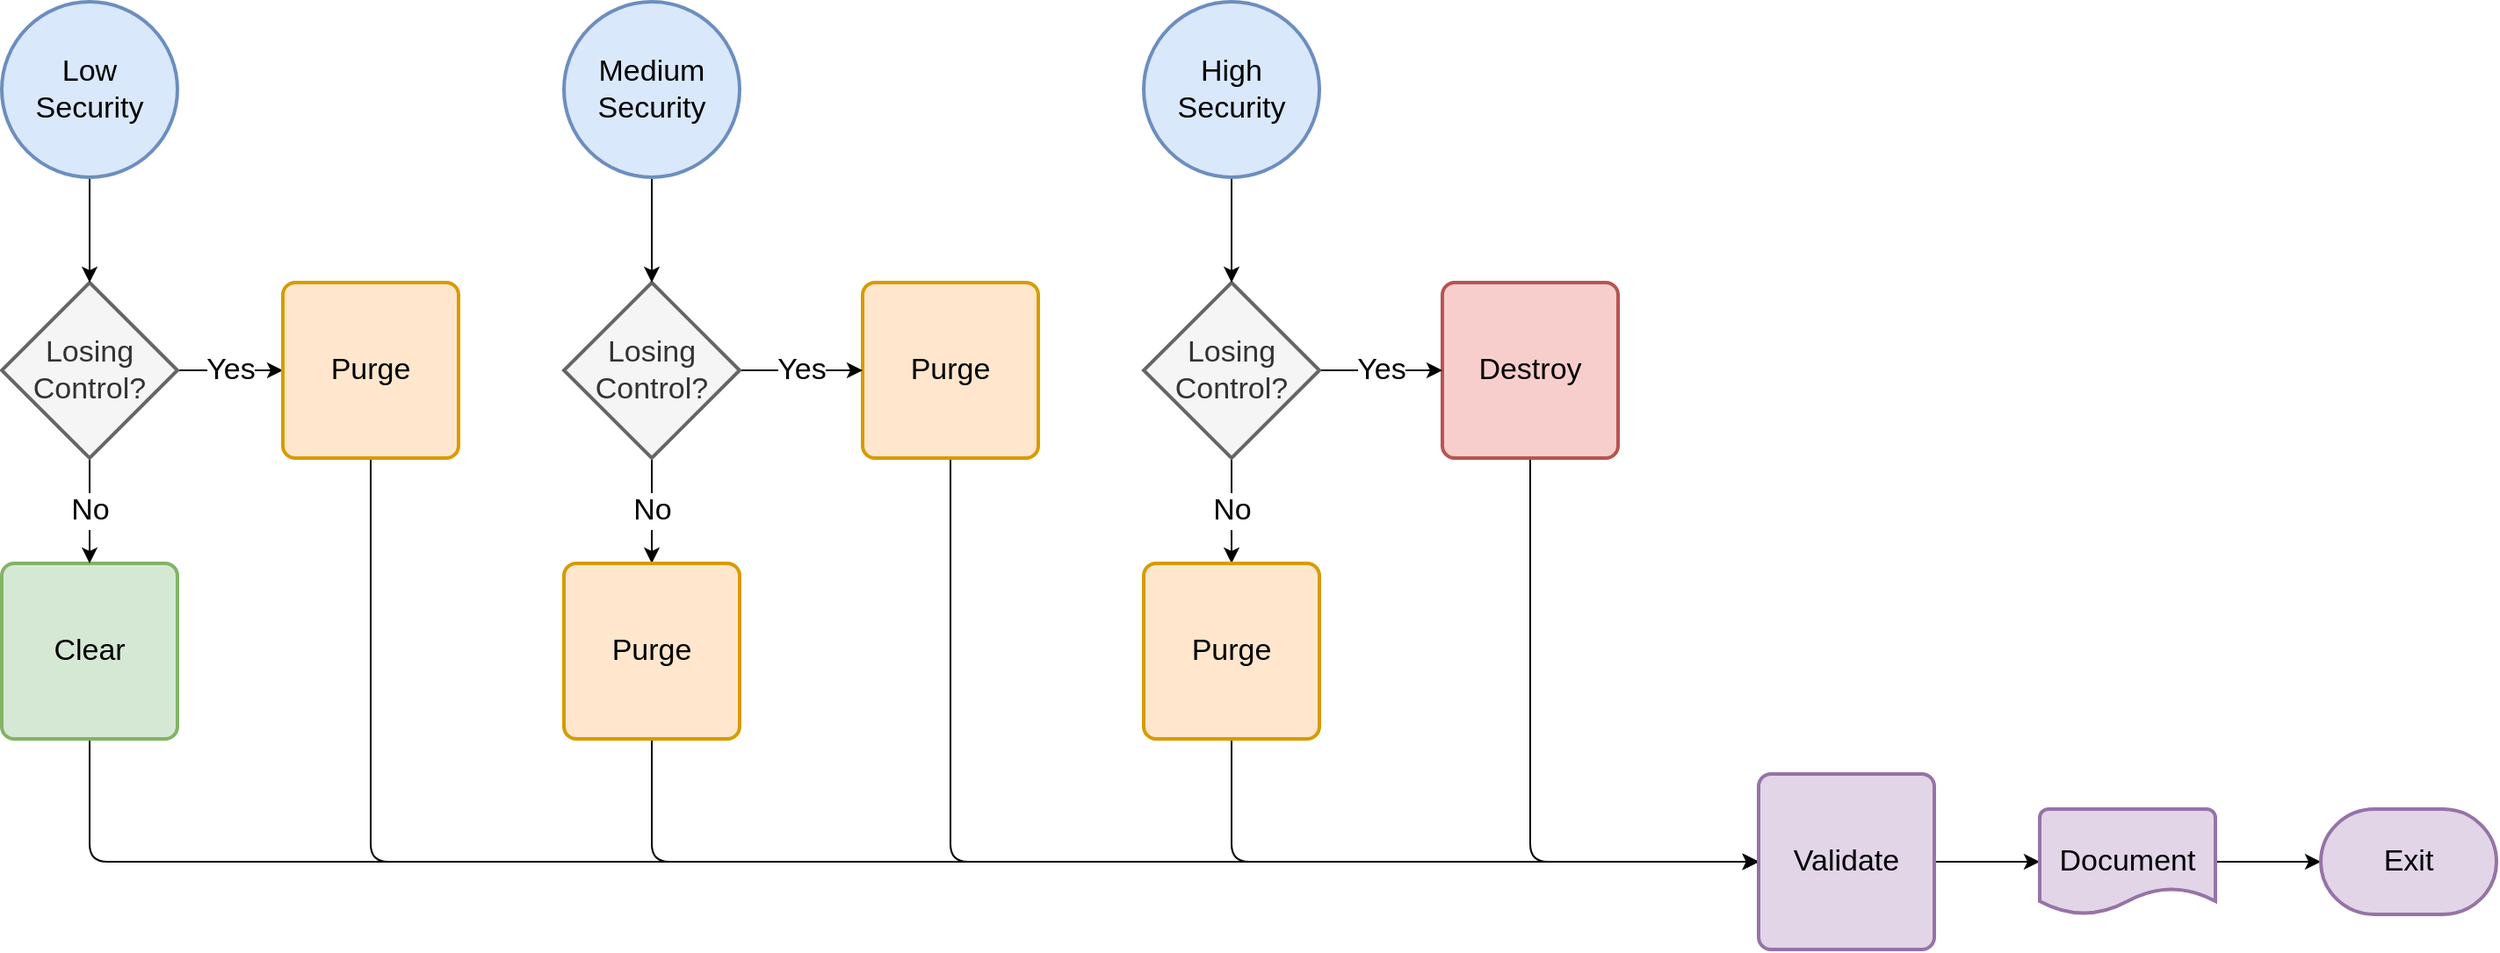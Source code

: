 <mxfile version="14.6.13" type="device"><diagram id="C5RBs43oDa-KdzZeNtuy" name="Page-1"><mxGraphModel dx="2062" dy="2003" grid="1" gridSize="10" guides="1" tooltips="1" connect="1" arrows="1" fold="1" page="1" pageScale="1" pageWidth="1169" pageHeight="827" math="0" shadow="0"><root><mxCell id="WIyWlLk6GJQsqaUBKTNV-0"/><mxCell id="WIyWlLk6GJQsqaUBKTNV-1" parent="WIyWlLk6GJQsqaUBKTNV-0"/><mxCell id="7dk1ne7xsKweOJeKYeDr-47" style="edgeStyle=orthogonalEdgeStyle;rounded=1;orthogonalLoop=1;jettySize=auto;html=1;exitX=0.5;exitY=1;exitDx=0;exitDy=0;entryX=0;entryY=0.5;entryDx=0;entryDy=0;fontSize=17;align=center;horizontal=1;" edge="1" parent="WIyWlLk6GJQsqaUBKTNV-1" source="7dk1ne7xsKweOJeKYeDr-7" target="7dk1ne7xsKweOJeKYeDr-44"><mxGeometry relative="1" as="geometry"/></mxCell><mxCell id="7dk1ne7xsKweOJeKYeDr-7" value="Clear" style="rounded=1;whiteSpace=wrap;html=1;absoluteArcSize=1;arcSize=14;strokeWidth=2;fillColor=#d5e8d4;strokeColor=#82b366;fontSize=17;align=center;horizontal=1;" vertex="1" parent="WIyWlLk6GJQsqaUBKTNV-1"><mxGeometry x="40" y="320" width="100" height="100" as="geometry"/></mxCell><mxCell id="7dk1ne7xsKweOJeKYeDr-50" style="edgeStyle=orthogonalEdgeStyle;rounded=1;orthogonalLoop=1;jettySize=auto;html=1;exitX=0.5;exitY=1;exitDx=0;exitDy=0;entryX=0;entryY=0.5;entryDx=0;entryDy=0;fontSize=17;align=center;horizontal=1;" edge="1" parent="WIyWlLk6GJQsqaUBKTNV-1" source="7dk1ne7xsKweOJeKYeDr-8" target="7dk1ne7xsKweOJeKYeDr-44"><mxGeometry relative="1" as="geometry"/></mxCell><mxCell id="7dk1ne7xsKweOJeKYeDr-8" value="Destroy" style="rounded=1;whiteSpace=wrap;html=1;absoluteArcSize=1;arcSize=14;strokeWidth=2;fillColor=#f8cecc;strokeColor=#b85450;fontSize=17;align=center;horizontal=1;" vertex="1" parent="WIyWlLk6GJQsqaUBKTNV-1"><mxGeometry x="860" y="160" width="100" height="100" as="geometry"/></mxCell><mxCell id="7dk1ne7xsKweOJeKYeDr-48" style="edgeStyle=orthogonalEdgeStyle;rounded=1;orthogonalLoop=1;jettySize=auto;html=1;exitX=0.5;exitY=1;exitDx=0;exitDy=0;entryX=0;entryY=0.5;entryDx=0;entryDy=0;fontSize=17;align=center;horizontal=1;" edge="1" parent="WIyWlLk6GJQsqaUBKTNV-1" source="7dk1ne7xsKweOJeKYeDr-9" target="7dk1ne7xsKweOJeKYeDr-44"><mxGeometry relative="1" as="geometry"/></mxCell><mxCell id="7dk1ne7xsKweOJeKYeDr-9" value="Purge" style="rounded=1;whiteSpace=wrap;html=1;absoluteArcSize=1;arcSize=14;strokeWidth=2;fillColor=#ffe6cc;strokeColor=#d79b00;fontSize=17;align=center;horizontal=1;" vertex="1" parent="WIyWlLk6GJQsqaUBKTNV-1"><mxGeometry x="530" y="160" width="100" height="100" as="geometry"/></mxCell><mxCell id="7dk1ne7xsKweOJeKYeDr-32" value="Yes" style="edgeStyle=orthogonalEdgeStyle;rounded=1;orthogonalLoop=1;jettySize=auto;html=1;exitX=1;exitY=0.5;exitDx=0;exitDy=0;exitPerimeter=0;entryX=0;entryY=0.5;entryDx=0;entryDy=0;fontSize=17;align=center;horizontal=1;" edge="1" parent="WIyWlLk6GJQsqaUBKTNV-1" source="7dk1ne7xsKweOJeKYeDr-21" target="7dk1ne7xsKweOJeKYeDr-31"><mxGeometry relative="1" as="geometry"/></mxCell><mxCell id="7dk1ne7xsKweOJeKYeDr-33" value="No" style="edgeStyle=orthogonalEdgeStyle;rounded=1;orthogonalLoop=1;jettySize=auto;html=1;exitX=0.5;exitY=1;exitDx=0;exitDy=0;exitPerimeter=0;entryX=0.5;entryY=0;entryDx=0;entryDy=0;fontSize=17;align=center;horizontal=1;" edge="1" parent="WIyWlLk6GJQsqaUBKTNV-1" source="7dk1ne7xsKweOJeKYeDr-21" target="7dk1ne7xsKweOJeKYeDr-7"><mxGeometry relative="1" as="geometry"/></mxCell><mxCell id="7dk1ne7xsKweOJeKYeDr-21" value="Losing&lt;br style=&quot;font-size: 17px;&quot;&gt;Control?" style="strokeWidth=2;html=1;shape=mxgraph.flowchart.decision;whiteSpace=wrap;fillColor=#f5f5f5;strokeColor=#666666;fontColor=#333333;fontSize=17;align=center;horizontal=1;" vertex="1" parent="WIyWlLk6GJQsqaUBKTNV-1"><mxGeometry x="40" y="160" width="100" height="100" as="geometry"/></mxCell><mxCell id="7dk1ne7xsKweOJeKYeDr-36" value="No" style="edgeStyle=orthogonalEdgeStyle;rounded=1;orthogonalLoop=1;jettySize=auto;html=1;exitX=0.5;exitY=1;exitDx=0;exitDy=0;exitPerimeter=0;entryX=0.5;entryY=0;entryDx=0;entryDy=0;fontSize=17;align=center;horizontal=1;" edge="1" parent="WIyWlLk6GJQsqaUBKTNV-1" source="7dk1ne7xsKweOJeKYeDr-28" target="7dk1ne7xsKweOJeKYeDr-34"><mxGeometry relative="1" as="geometry"/></mxCell><mxCell id="7dk1ne7xsKweOJeKYeDr-37" value="Yes" style="edgeStyle=orthogonalEdgeStyle;rounded=1;orthogonalLoop=1;jettySize=auto;html=1;exitX=1;exitY=0.5;exitDx=0;exitDy=0;exitPerimeter=0;entryX=0;entryY=0.5;entryDx=0;entryDy=0;fontSize=17;align=center;horizontal=1;" edge="1" parent="WIyWlLk6GJQsqaUBKTNV-1" source="7dk1ne7xsKweOJeKYeDr-28" target="7dk1ne7xsKweOJeKYeDr-9"><mxGeometry relative="1" as="geometry"/></mxCell><mxCell id="7dk1ne7xsKweOJeKYeDr-28" value="Losing&lt;br style=&quot;font-size: 17px;&quot;&gt;Control?" style="strokeWidth=2;html=1;shape=mxgraph.flowchart.decision;whiteSpace=wrap;fillColor=#f5f5f5;strokeColor=#666666;fontColor=#333333;fontSize=17;align=center;horizontal=1;" vertex="1" parent="WIyWlLk6GJQsqaUBKTNV-1"><mxGeometry x="360" y="160" width="100" height="100" as="geometry"/></mxCell><mxCell id="7dk1ne7xsKweOJeKYeDr-46" style="edgeStyle=orthogonalEdgeStyle;rounded=1;orthogonalLoop=1;jettySize=auto;html=1;exitX=0.5;exitY=1;exitDx=0;exitDy=0;entryX=0;entryY=0.5;entryDx=0;entryDy=0;fontSize=17;align=center;horizontal=1;" edge="1" parent="WIyWlLk6GJQsqaUBKTNV-1" source="7dk1ne7xsKweOJeKYeDr-31" target="7dk1ne7xsKweOJeKYeDr-44"><mxGeometry relative="1" as="geometry"/></mxCell><mxCell id="7dk1ne7xsKweOJeKYeDr-31" value="Purge" style="rounded=1;whiteSpace=wrap;html=1;absoluteArcSize=1;arcSize=14;strokeWidth=2;fillColor=#ffe6cc;strokeColor=#d79b00;fontSize=17;align=center;horizontal=1;" vertex="1" parent="WIyWlLk6GJQsqaUBKTNV-1"><mxGeometry x="200" y="160" width="100" height="100" as="geometry"/></mxCell><mxCell id="7dk1ne7xsKweOJeKYeDr-45" style="edgeStyle=orthogonalEdgeStyle;rounded=1;orthogonalLoop=1;jettySize=auto;html=1;exitX=0.5;exitY=1;exitDx=0;exitDy=0;entryX=0;entryY=0.5;entryDx=0;entryDy=0;fontSize=17;align=center;horizontal=1;" edge="1" parent="WIyWlLk6GJQsqaUBKTNV-1" source="7dk1ne7xsKweOJeKYeDr-34" target="7dk1ne7xsKweOJeKYeDr-44"><mxGeometry relative="1" as="geometry"/></mxCell><mxCell id="7dk1ne7xsKweOJeKYeDr-34" value="Purge" style="rounded=1;whiteSpace=wrap;html=1;absoluteArcSize=1;arcSize=14;strokeWidth=2;fillColor=#ffe6cc;strokeColor=#d79b00;fontSize=17;align=center;horizontal=1;" vertex="1" parent="WIyWlLk6GJQsqaUBKTNV-1"><mxGeometry x="360" y="320" width="100" height="100" as="geometry"/></mxCell><mxCell id="7dk1ne7xsKweOJeKYeDr-42" value="No" style="edgeStyle=orthogonalEdgeStyle;rounded=1;orthogonalLoop=1;jettySize=auto;html=1;exitX=0.5;exitY=1;exitDx=0;exitDy=0;exitPerimeter=0;entryX=0.5;entryY=0;entryDx=0;entryDy=0;fontSize=17;align=center;horizontal=1;" edge="1" parent="WIyWlLk6GJQsqaUBKTNV-1" source="7dk1ne7xsKweOJeKYeDr-39" target="7dk1ne7xsKweOJeKYeDr-40"><mxGeometry relative="1" as="geometry"/></mxCell><mxCell id="7dk1ne7xsKweOJeKYeDr-43" value="Yes" style="edgeStyle=orthogonalEdgeStyle;rounded=1;orthogonalLoop=1;jettySize=auto;html=1;exitX=1;exitY=0.5;exitDx=0;exitDy=0;exitPerimeter=0;entryX=0;entryY=0.5;entryDx=0;entryDy=0;fontSize=17;align=center;horizontal=1;" edge="1" parent="WIyWlLk6GJQsqaUBKTNV-1" source="7dk1ne7xsKweOJeKYeDr-39" target="7dk1ne7xsKweOJeKYeDr-8"><mxGeometry relative="1" as="geometry"/></mxCell><mxCell id="7dk1ne7xsKweOJeKYeDr-39" value="Losing&lt;br style=&quot;font-size: 17px;&quot;&gt;Control?" style="strokeWidth=2;html=1;shape=mxgraph.flowchart.decision;whiteSpace=wrap;fillColor=#f5f5f5;strokeColor=#666666;fontColor=#333333;fontSize=17;align=center;horizontal=1;" vertex="1" parent="WIyWlLk6GJQsqaUBKTNV-1"><mxGeometry x="690" y="160" width="100" height="100" as="geometry"/></mxCell><mxCell id="7dk1ne7xsKweOJeKYeDr-49" style="edgeStyle=orthogonalEdgeStyle;rounded=1;orthogonalLoop=1;jettySize=auto;html=1;exitX=0.5;exitY=1;exitDx=0;exitDy=0;entryX=0;entryY=0.5;entryDx=0;entryDy=0;fontSize=17;align=center;horizontal=1;" edge="1" parent="WIyWlLk6GJQsqaUBKTNV-1" source="7dk1ne7xsKweOJeKYeDr-40" target="7dk1ne7xsKweOJeKYeDr-44"><mxGeometry relative="1" as="geometry"/></mxCell><mxCell id="7dk1ne7xsKweOJeKYeDr-40" value="Purge" style="rounded=1;whiteSpace=wrap;html=1;absoluteArcSize=1;arcSize=14;strokeWidth=2;fillColor=#ffe6cc;strokeColor=#d79b00;fontSize=17;align=center;horizontal=1;" vertex="1" parent="WIyWlLk6GJQsqaUBKTNV-1"><mxGeometry x="690" y="320" width="100" height="100" as="geometry"/></mxCell><mxCell id="7dk1ne7xsKweOJeKYeDr-52" style="edgeStyle=orthogonalEdgeStyle;rounded=1;orthogonalLoop=1;jettySize=auto;html=1;exitX=1;exitY=0.5;exitDx=0;exitDy=0;entryX=0;entryY=0.5;entryDx=0;entryDy=0;entryPerimeter=0;fontSize=17;align=center;horizontal=1;" edge="1" parent="WIyWlLk6GJQsqaUBKTNV-1" source="7dk1ne7xsKweOJeKYeDr-44" target="7dk1ne7xsKweOJeKYeDr-53"><mxGeometry relative="1" as="geometry"><mxPoint x="1200" y="490" as="targetPoint"/></mxGeometry></mxCell><mxCell id="7dk1ne7xsKweOJeKYeDr-44" value="Validate" style="rounded=1;whiteSpace=wrap;html=1;absoluteArcSize=1;arcSize=14;strokeWidth=2;fillColor=#e1d5e7;strokeColor=#9673a6;fontSize=17;align=center;horizontal=1;" vertex="1" parent="WIyWlLk6GJQsqaUBKTNV-1"><mxGeometry x="1040" y="440" width="100" height="100" as="geometry"/></mxCell><mxCell id="7dk1ne7xsKweOJeKYeDr-61" style="edgeStyle=orthogonalEdgeStyle;rounded=1;orthogonalLoop=1;jettySize=auto;html=1;exitX=1;exitY=0.5;exitDx=0;exitDy=0;exitPerimeter=0;entryX=0;entryY=0.5;entryDx=0;entryDy=0;entryPerimeter=0;fontSize=17;align=center;horizontal=1;" edge="1" parent="WIyWlLk6GJQsqaUBKTNV-1" source="7dk1ne7xsKweOJeKYeDr-53" target="7dk1ne7xsKweOJeKYeDr-60"><mxGeometry relative="1" as="geometry"/></mxCell><mxCell id="7dk1ne7xsKweOJeKYeDr-53" value="Document" style="strokeWidth=2;html=1;shape=mxgraph.flowchart.document2;whiteSpace=wrap;size=0.25;fillColor=#e1d5e7;strokeColor=#9673a6;fontSize=17;align=center;horizontal=1;" vertex="1" parent="WIyWlLk6GJQsqaUBKTNV-1"><mxGeometry x="1200" y="460" width="100" height="60" as="geometry"/></mxCell><mxCell id="7dk1ne7xsKweOJeKYeDr-55" style="edgeStyle=orthogonalEdgeStyle;rounded=1;orthogonalLoop=1;jettySize=auto;html=1;exitX=0.5;exitY=1;exitDx=0;exitDy=0;exitPerimeter=0;entryX=0.5;entryY=0;entryDx=0;entryDy=0;entryPerimeter=0;fontSize=17;align=center;horizontal=1;" edge="1" parent="WIyWlLk6GJQsqaUBKTNV-1" source="7dk1ne7xsKweOJeKYeDr-54" target="7dk1ne7xsKweOJeKYeDr-21"><mxGeometry relative="1" as="geometry"/></mxCell><mxCell id="7dk1ne7xsKweOJeKYeDr-54" value="Low&lt;br style=&quot;font-size: 17px;&quot;&gt;Security" style="strokeWidth=2;html=1;shape=mxgraph.flowchart.start_2;whiteSpace=wrap;fillColor=#dae8fc;strokeColor=#6c8ebf;fontSize=17;align=center;horizontal=1;" vertex="1" parent="WIyWlLk6GJQsqaUBKTNV-1"><mxGeometry x="40" width="100" height="100" as="geometry"/></mxCell><mxCell id="7dk1ne7xsKweOJeKYeDr-58" style="edgeStyle=orthogonalEdgeStyle;rounded=1;orthogonalLoop=1;jettySize=auto;html=1;exitX=0.5;exitY=1;exitDx=0;exitDy=0;exitPerimeter=0;entryX=0.5;entryY=0;entryDx=0;entryDy=0;entryPerimeter=0;fontSize=17;align=center;horizontal=1;" edge="1" parent="WIyWlLk6GJQsqaUBKTNV-1" source="7dk1ne7xsKweOJeKYeDr-56" target="7dk1ne7xsKweOJeKYeDr-28"><mxGeometry relative="1" as="geometry"/></mxCell><mxCell id="7dk1ne7xsKweOJeKYeDr-56" value="Medium&lt;br style=&quot;font-size: 17px;&quot;&gt;Security" style="strokeWidth=2;html=1;shape=mxgraph.flowchart.start_2;whiteSpace=wrap;fillColor=#dae8fc;strokeColor=#6c8ebf;fontSize=17;align=center;horizontal=1;" vertex="1" parent="WIyWlLk6GJQsqaUBKTNV-1"><mxGeometry x="360" width="100" height="100" as="geometry"/></mxCell><mxCell id="7dk1ne7xsKweOJeKYeDr-59" style="edgeStyle=orthogonalEdgeStyle;rounded=1;orthogonalLoop=1;jettySize=auto;html=1;exitX=0.5;exitY=1;exitDx=0;exitDy=0;exitPerimeter=0;entryX=0.5;entryY=0;entryDx=0;entryDy=0;entryPerimeter=0;fontSize=17;align=center;horizontal=1;" edge="1" parent="WIyWlLk6GJQsqaUBKTNV-1" source="7dk1ne7xsKweOJeKYeDr-57" target="7dk1ne7xsKweOJeKYeDr-39"><mxGeometry relative="1" as="geometry"/></mxCell><mxCell id="7dk1ne7xsKweOJeKYeDr-57" value="High&lt;br style=&quot;font-size: 17px;&quot;&gt;Security" style="strokeWidth=2;html=1;shape=mxgraph.flowchart.start_2;whiteSpace=wrap;fillColor=#dae8fc;strokeColor=#6c8ebf;fontSize=17;align=center;horizontal=1;" vertex="1" parent="WIyWlLk6GJQsqaUBKTNV-1"><mxGeometry x="690" width="100" height="100" as="geometry"/></mxCell><mxCell id="7dk1ne7xsKweOJeKYeDr-60" value="Exit" style="strokeWidth=2;html=1;shape=mxgraph.flowchart.terminator;whiteSpace=wrap;fillColor=#e1d5e7;strokeColor=#9673a6;fontSize=17;align=center;horizontal=1;" vertex="1" parent="WIyWlLk6GJQsqaUBKTNV-1"><mxGeometry x="1360" y="460" width="100" height="60" as="geometry"/></mxCell></root></mxGraphModel></diagram></mxfile>